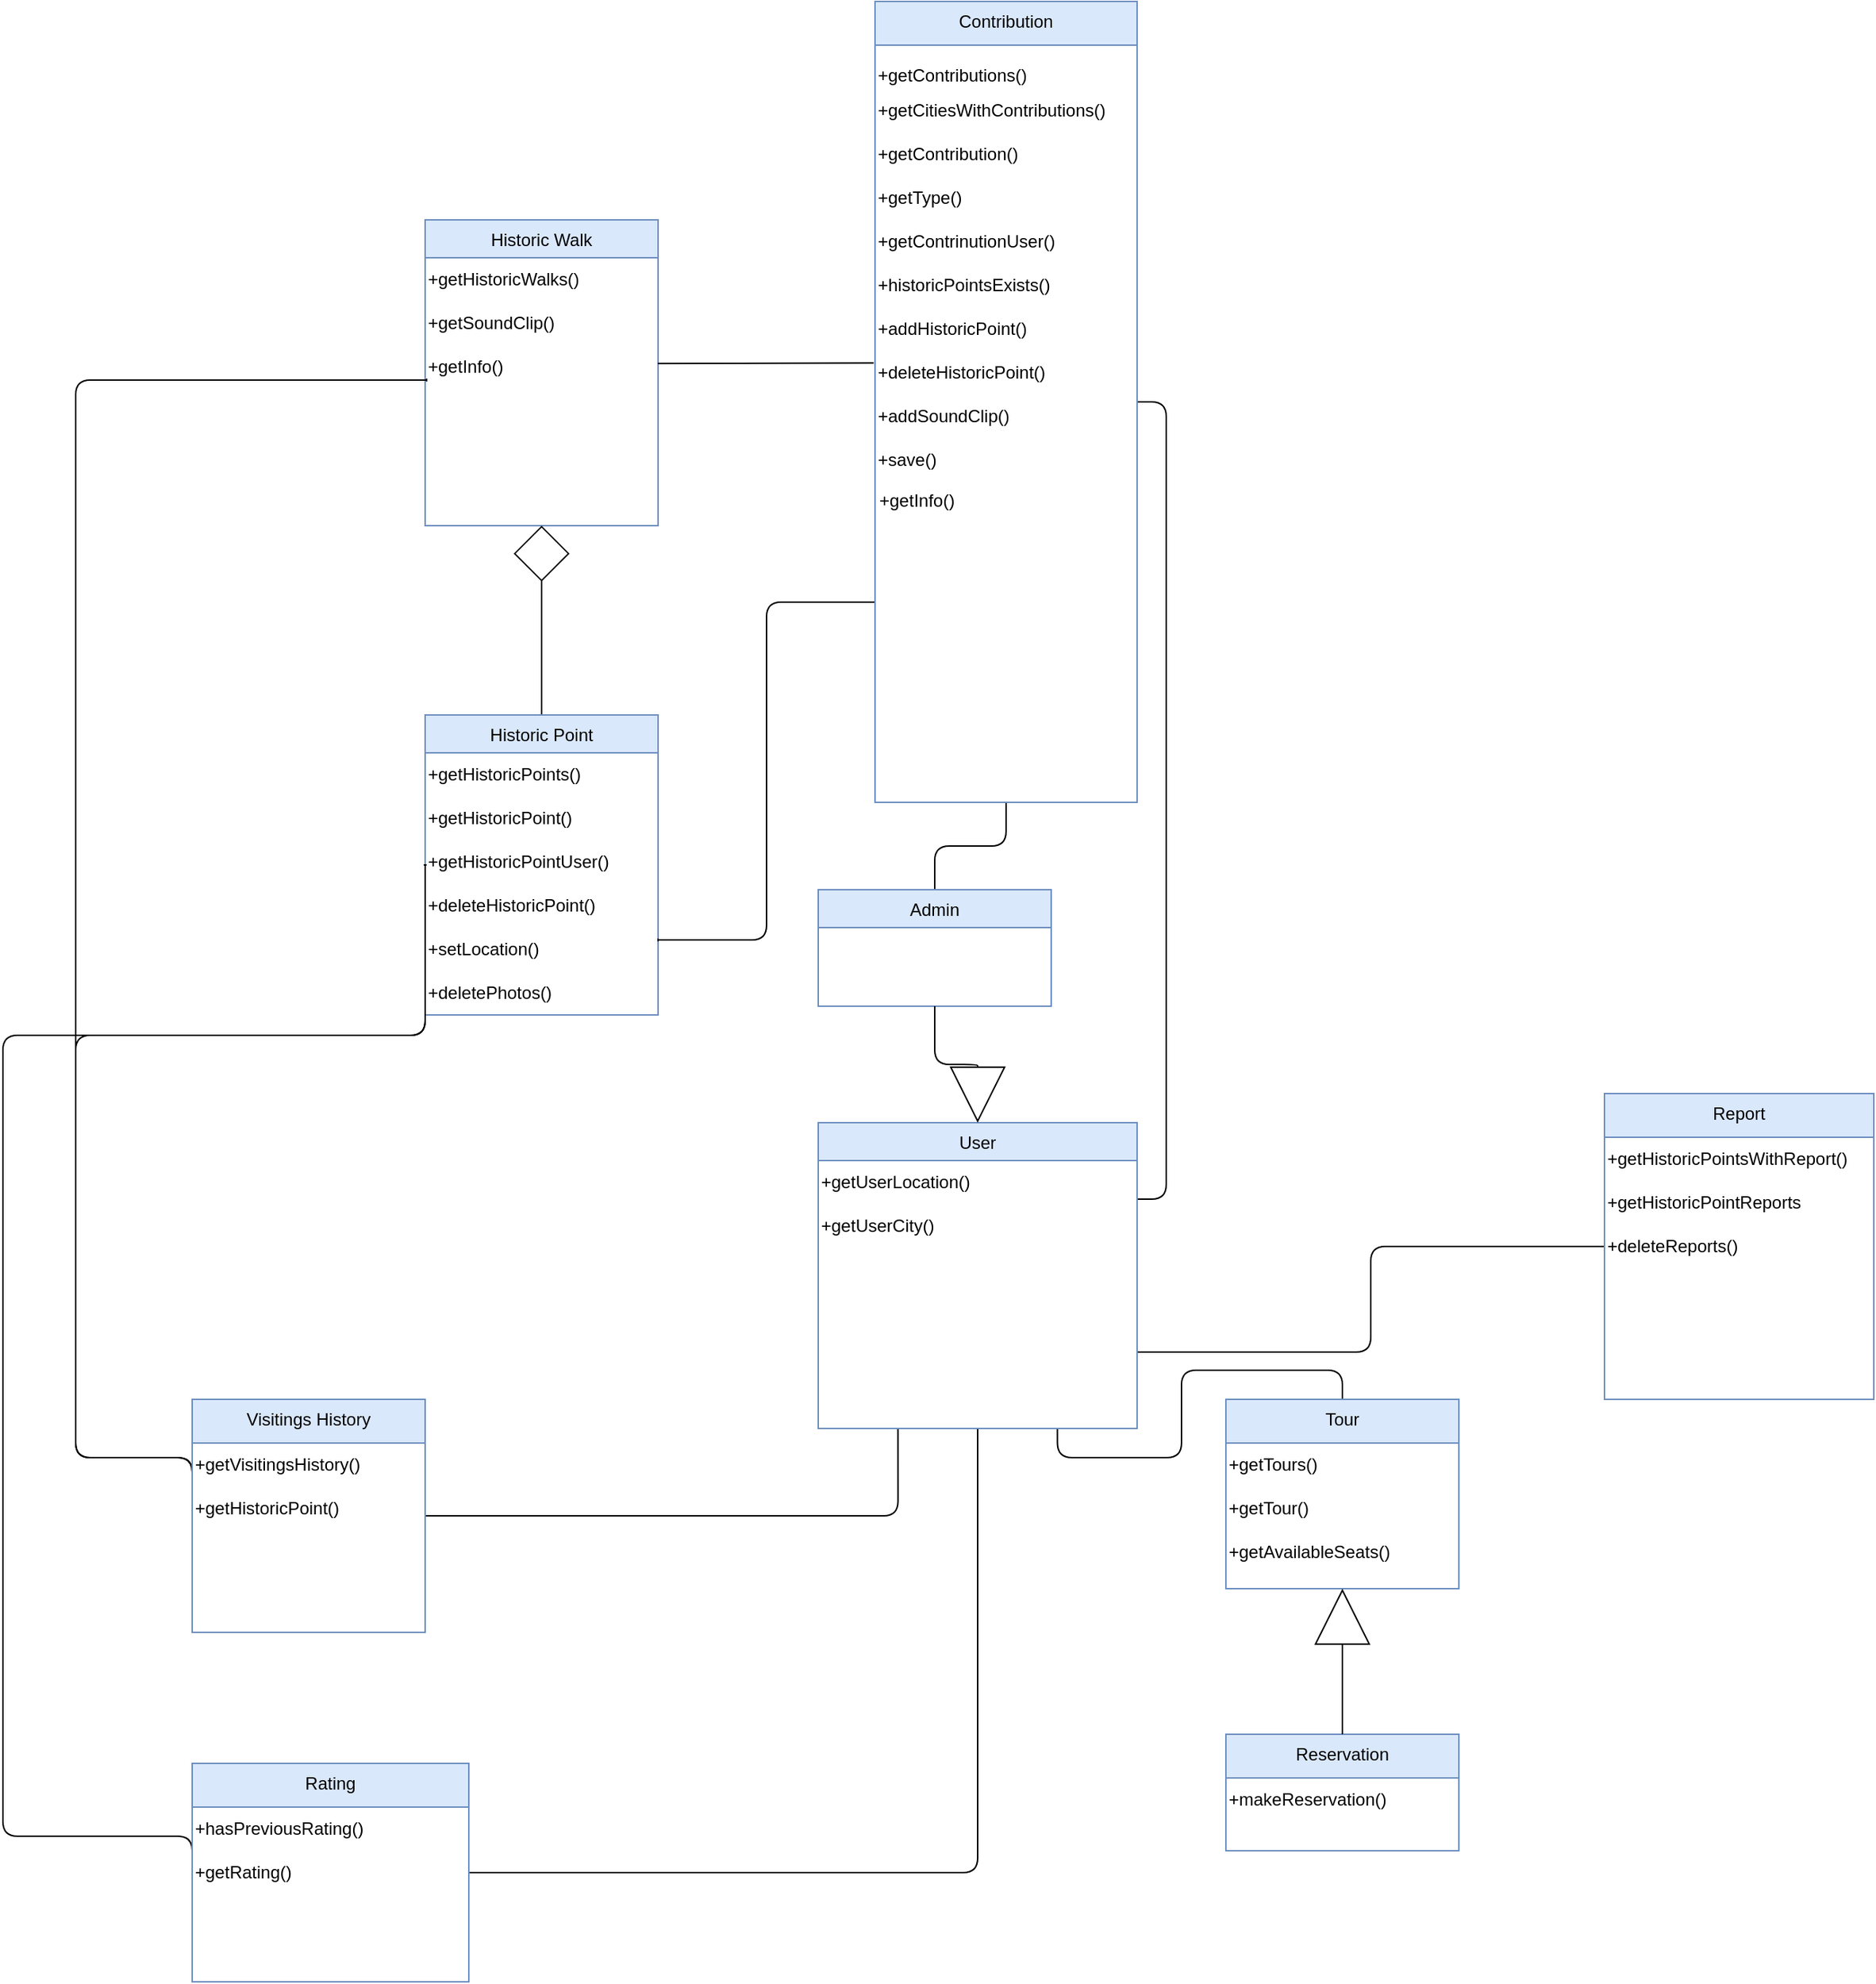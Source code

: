 <mxfile scale="1" border="0" version="24.3.1" type="device">
  <diagram id="C5RBs43oDa-KdzZeNtuy" name="Page-1">
    <mxGraphModel dx="1832" dy="1246" grid="1" gridSize="10" guides="1" tooltips="1" connect="1" arrows="1" fold="1" page="0" pageScale="1" pageWidth="827" pageHeight="1169" math="0" shadow="0">
      <root>
        <mxCell id="WIyWlLk6GJQsqaUBKTNV-0" />
        <mxCell id="WIyWlLk6GJQsqaUBKTNV-1" parent="WIyWlLk6GJQsqaUBKTNV-0" />
        <mxCell id="bsr2JzsDGpliFacVa8tp-28" style="edgeStyle=orthogonalEdgeStyle;rounded=1;orthogonalLoop=1;jettySize=auto;html=1;entryX=1;entryY=0.5;entryDx=0;entryDy=0;elbow=vertical;strokeColor=default;align=center;verticalAlign=middle;fontFamily=Helvetica;fontSize=11;fontColor=default;labelBackgroundColor=default;endArrow=baseDash;endFill=0;endSize=0;curved=0;exitX=1;exitY=0.25;exitDx=0;exitDy=0;" parent="WIyWlLk6GJQsqaUBKTNV-1" source="zkfFHV4jXpPFQw0GAbJ--0" target="bsr2JzsDGpliFacVa8tp-23" edge="1">
          <mxGeometry relative="1" as="geometry">
            <mxPoint x="470" y="210" as="targetPoint" />
            <mxPoint x="300" y="300" as="sourcePoint" />
          </mxGeometry>
        </mxCell>
        <mxCell id="zUq5NCEqegHWFDylE37C-0" style="edgeStyle=orthogonalEdgeStyle;rounded=1;orthogonalLoop=1;jettySize=auto;html=1;exitX=0.25;exitY=1;exitDx=0;exitDy=0;entryX=1;entryY=0.5;entryDx=0;entryDy=0;strokeColor=default;align=center;verticalAlign=middle;fontFamily=Helvetica;fontSize=11;fontColor=default;labelBackgroundColor=default;elbow=vertical;endArrow=baseDash;endFill=0;endSize=0;curved=0;" parent="WIyWlLk6GJQsqaUBKTNV-1" source="zkfFHV4jXpPFQw0GAbJ--0" target="QDSni_5rcuFRXUx2FW-I-1" edge="1">
          <mxGeometry relative="1" as="geometry" />
        </mxCell>
        <mxCell id="zUq5NCEqegHWFDylE37C-11" style="edgeStyle=orthogonalEdgeStyle;rounded=1;orthogonalLoop=1;jettySize=auto;html=1;exitX=0.75;exitY=1;exitDx=0;exitDy=0;entryX=0.5;entryY=0;entryDx=0;entryDy=0;strokeColor=default;align=center;verticalAlign=middle;fontFamily=Helvetica;fontSize=11;fontColor=default;labelBackgroundColor=default;elbow=vertical;endArrow=baseDash;endFill=0;endSize=0;curved=0;" parent="WIyWlLk6GJQsqaUBKTNV-1" source="zkfFHV4jXpPFQw0GAbJ--0" target="zUq5NCEqegHWFDylE37C-9" edge="1">
          <mxGeometry relative="1" as="geometry" />
        </mxCell>
        <mxCell id="zUq5NCEqegHWFDylE37C-16" style="edgeStyle=orthogonalEdgeStyle;curved=0;rounded=1;orthogonalLoop=1;jettySize=auto;html=1;exitX=1;exitY=0.75;exitDx=0;exitDy=0;entryX=0;entryY=0.5;entryDx=0;entryDy=0;strokeColor=default;align=center;verticalAlign=middle;fontFamily=Helvetica;fontSize=11;fontColor=default;labelBackgroundColor=default;elbow=vertical;endArrow=baseDash;endFill=0;endSize=0;" parent="WIyWlLk6GJQsqaUBKTNV-1" source="zkfFHV4jXpPFQw0GAbJ--0" target="zUq5NCEqegHWFDylE37C-14" edge="1">
          <mxGeometry relative="1" as="geometry" />
        </mxCell>
        <mxCell id="8z3VggayICDRH4DMrNTs-2" style="edgeStyle=orthogonalEdgeStyle;curved=0;rounded=1;orthogonalLoop=1;jettySize=auto;html=1;entryX=1;entryY=0.5;entryDx=0;entryDy=0;strokeColor=default;align=center;verticalAlign=middle;fontFamily=Helvetica;fontSize=11;fontColor=default;labelBackgroundColor=default;elbow=vertical;endArrow=baseDash;endFill=0;endSize=0;exitX=0.5;exitY=1;exitDx=0;exitDy=0;" parent="WIyWlLk6GJQsqaUBKTNV-1" source="zkfFHV4jXpPFQw0GAbJ--0" target="8z3VggayICDRH4DMrNTs-0" edge="1">
          <mxGeometry relative="1" as="geometry">
            <mxPoint x="600" y="410" as="sourcePoint" />
          </mxGeometry>
        </mxCell>
        <mxCell id="zkfFHV4jXpPFQw0GAbJ--0" value="User" style="swimlane;fontStyle=0;align=center;verticalAlign=top;childLayout=stackLayout;horizontal=1;startSize=26;horizontalStack=0;resizeParent=1;resizeLast=0;collapsible=1;marginBottom=0;rounded=0;shadow=0;strokeWidth=1;fillColor=#dae8fc;strokeColor=#6c8ebf;" parent="WIyWlLk6GJQsqaUBKTNV-1" vertex="1">
          <mxGeometry x="80" y="300" width="219" height="210" as="geometry">
            <mxRectangle x="230" y="140" width="160" height="26" as="alternateBounds" />
          </mxGeometry>
        </mxCell>
        <mxCell id="PeVvWe90pOe181X5HO2e-9" value="+getUserLocation()" style="text;html=1;align=left;verticalAlign=middle;resizable=0;points=[];autosize=1;strokeColor=none;fillColor=none;" parent="zkfFHV4jXpPFQw0GAbJ--0" vertex="1">
          <mxGeometry y="26" width="219" height="30" as="geometry" />
        </mxCell>
        <mxCell id="PeVvWe90pOe181X5HO2e-10" value="+getUserCity()" style="text;html=1;align=left;verticalAlign=middle;resizable=0;points=[];autosize=1;strokeColor=none;fillColor=none;" parent="zkfFHV4jXpPFQw0GAbJ--0" vertex="1">
          <mxGeometry y="56" width="219" height="30" as="geometry" />
        </mxCell>
        <mxCell id="BegZMJEPzeaYJY1QQMS8-6" style="edgeStyle=orthogonalEdgeStyle;curved=0;rounded=1;orthogonalLoop=1;jettySize=auto;html=1;exitX=0.5;exitY=0;exitDx=0;exitDy=0;entryX=0.5;entryY=1;entryDx=0;entryDy=0;strokeColor=default;align=center;verticalAlign=middle;fontFamily=Helvetica;fontSize=11;fontColor=default;labelBackgroundColor=default;elbow=vertical;endArrow=baseDash;endFill=0;endSize=0;" parent="WIyWlLk6GJQsqaUBKTNV-1" source="zkfFHV4jXpPFQw0GAbJ--13" target="bsr2JzsDGpliFacVa8tp-23" edge="1">
          <mxGeometry relative="1" as="geometry" />
        </mxCell>
        <mxCell id="zkfFHV4jXpPFQw0GAbJ--13" value="Admin" style="swimlane;fontStyle=0;align=center;verticalAlign=top;childLayout=stackLayout;horizontal=1;startSize=26;horizontalStack=0;resizeParent=1;resizeLast=0;collapsible=1;marginBottom=0;rounded=0;shadow=0;strokeWidth=1;fillColor=#dae8fc;strokeColor=#6c8ebf;" parent="WIyWlLk6GJQsqaUBKTNV-1" vertex="1">
          <mxGeometry x="80" y="140" width="160" height="80" as="geometry">
            <mxRectangle x="340" y="380" width="170" height="26" as="alternateBounds" />
          </mxGeometry>
        </mxCell>
        <mxCell id="zkfFHV4jXpPFQw0GAbJ--16" value="" style="endArrow=block;endSize=36;endFill=0;shadow=0;strokeWidth=1;rounded=1;edgeStyle=orthogonalEdgeStyle;elbow=vertical;curved=0;" parent="WIyWlLk6GJQsqaUBKTNV-1" source="zkfFHV4jXpPFQw0GAbJ--13" target="zkfFHV4jXpPFQw0GAbJ--0" edge="1">
          <mxGeometry width="160" relative="1" as="geometry">
            <mxPoint x="-220" y="473" as="sourcePoint" />
            <mxPoint x="-120" y="371" as="targetPoint" />
          </mxGeometry>
        </mxCell>
        <mxCell id="bsr2JzsDGpliFacVa8tp-2" value="Historic Walk" style="swimlane;fontStyle=0;align=center;verticalAlign=top;childLayout=stackLayout;horizontal=1;startSize=26;horizontalStack=0;resizeParent=1;resizeLast=0;collapsible=1;marginBottom=0;rounded=0;shadow=0;strokeWidth=1;fillColor=#dae8fc;strokeColor=#6c8ebf;" parent="WIyWlLk6GJQsqaUBKTNV-1" vertex="1">
          <mxGeometry x="-190" y="-320" width="160" height="210" as="geometry">
            <mxRectangle x="230" y="140" width="160" height="26" as="alternateBounds" />
          </mxGeometry>
        </mxCell>
        <mxCell id="PeVvWe90pOe181X5HO2e-0" value="+getHistoricWalks()" style="text;html=1;align=left;verticalAlign=middle;resizable=0;points=[];autosize=1;strokeColor=none;fillColor=none;" parent="bsr2JzsDGpliFacVa8tp-2" vertex="1">
          <mxGeometry y="26" width="160" height="30" as="geometry" />
        </mxCell>
        <mxCell id="PeVvWe90pOe181X5HO2e-7" value="+getSoundClip()" style="text;html=1;align=left;verticalAlign=middle;resizable=0;points=[];autosize=1;strokeColor=none;fillColor=none;" parent="bsr2JzsDGpliFacVa8tp-2" vertex="1">
          <mxGeometry y="56" width="160" height="30" as="geometry" />
        </mxCell>
        <mxCell id="PeVvWe90pOe181X5HO2e-8" value="+getInfo()" style="text;html=1;align=left;verticalAlign=middle;resizable=0;points=[];autosize=1;strokeColor=none;fillColor=none;" parent="bsr2JzsDGpliFacVa8tp-2" vertex="1">
          <mxGeometry y="86" width="160" height="30" as="geometry" />
        </mxCell>
        <mxCell id="bsr2JzsDGpliFacVa8tp-4" style="edgeStyle=orthogonalEdgeStyle;rounded=1;orthogonalLoop=1;jettySize=auto;html=1;exitX=0.5;exitY=0;exitDx=0;exitDy=0;entryX=0.5;entryY=1;entryDx=0;entryDy=0;endSize=36;endArrow=diamond;endFill=0;curved=0;" parent="WIyWlLk6GJQsqaUBKTNV-1" source="bsr2JzsDGpliFacVa8tp-3" target="bsr2JzsDGpliFacVa8tp-2" edge="1">
          <mxGeometry relative="1" as="geometry">
            <mxPoint x="-220" y="270.0" as="sourcePoint" />
            <mxPoint x="-220" y="40" as="targetPoint" />
          </mxGeometry>
        </mxCell>
        <mxCell id="bsr2JzsDGpliFacVa8tp-3" value="Historic Point" style="swimlane;fontStyle=0;align=center;verticalAlign=top;childLayout=stackLayout;horizontal=1;startSize=26;horizontalStack=0;resizeParent=1;resizeLast=0;collapsible=1;marginBottom=0;rounded=0;shadow=0;strokeWidth=1;fillColor=#dae8fc;strokeColor=#6c8ebf;" parent="WIyWlLk6GJQsqaUBKTNV-1" vertex="1">
          <mxGeometry x="-190" y="20" width="160" height="206" as="geometry">
            <mxRectangle x="230" y="140" width="160" height="26" as="alternateBounds" />
          </mxGeometry>
        </mxCell>
        <mxCell id="PzROLB26hBD0BXSpcAYr-3" value="+getHistoricPoints()" style="text;html=1;align=left;verticalAlign=middle;resizable=0;points=[];autosize=1;strokeColor=none;fillColor=none;" parent="bsr2JzsDGpliFacVa8tp-3" vertex="1">
          <mxGeometry y="26" width="160" height="30" as="geometry" />
        </mxCell>
        <mxCell id="PzROLB26hBD0BXSpcAYr-4" value="+getHistoricPoint()" style="text;html=1;align=left;verticalAlign=middle;resizable=0;points=[];autosize=1;strokeColor=none;fillColor=none;" parent="bsr2JzsDGpliFacVa8tp-3" vertex="1">
          <mxGeometry y="56" width="160" height="30" as="geometry" />
        </mxCell>
        <mxCell id="kzkstWHmtSMQvsNlLrVd-15" value="+getHistoricPointUser()" style="text;html=1;align=left;verticalAlign=middle;resizable=0;points=[];autosize=1;strokeColor=none;fillColor=none;" vertex="1" parent="bsr2JzsDGpliFacVa8tp-3">
          <mxGeometry y="86" width="160" height="30" as="geometry" />
        </mxCell>
        <mxCell id="kzkstWHmtSMQvsNlLrVd-17" value="+deleteHistoricPoint()" style="text;html=1;align=left;verticalAlign=middle;resizable=0;points=[];autosize=1;strokeColor=none;fillColor=none;" vertex="1" parent="bsr2JzsDGpliFacVa8tp-3">
          <mxGeometry y="116" width="160" height="30" as="geometry" />
        </mxCell>
        <mxCell id="kzkstWHmtSMQvsNlLrVd-18" value="+setLocation()" style="text;html=1;align=left;verticalAlign=middle;resizable=0;points=[];autosize=1;strokeColor=none;fillColor=none;" vertex="1" parent="bsr2JzsDGpliFacVa8tp-3">
          <mxGeometry y="146" width="160" height="30" as="geometry" />
        </mxCell>
        <mxCell id="kzkstWHmtSMQvsNlLrVd-19" value="+deletePhotos()" style="text;html=1;align=left;verticalAlign=middle;resizable=0;points=[];autosize=1;strokeColor=none;fillColor=none;" vertex="1" parent="bsr2JzsDGpliFacVa8tp-3">
          <mxGeometry y="176" width="160" height="30" as="geometry" />
        </mxCell>
        <mxCell id="zUq5NCEqegHWFDylE37C-26" style="edgeStyle=orthogonalEdgeStyle;curved=0;rounded=1;orthogonalLoop=1;jettySize=auto;html=1;exitX=0;exitY=0.75;exitDx=0;exitDy=0;entryX=1;entryY=0.75;entryDx=0;entryDy=0;strokeColor=default;align=center;verticalAlign=middle;fontFamily=Helvetica;fontSize=11;fontColor=default;labelBackgroundColor=default;elbow=vertical;endArrow=baseDash;endFill=0;endSize=0;" parent="WIyWlLk6GJQsqaUBKTNV-1" source="bsr2JzsDGpliFacVa8tp-23" target="bsr2JzsDGpliFacVa8tp-3" edge="1">
          <mxGeometry relative="1" as="geometry" />
        </mxCell>
        <mxCell id="bsr2JzsDGpliFacVa8tp-23" value="Contribution" style="swimlane;fontStyle=0;align=center;verticalAlign=top;childLayout=stackLayout;horizontal=1;startSize=30;horizontalStack=0;resizeParent=1;resizeLast=0;collapsible=1;marginBottom=0;rounded=0;shadow=0;strokeWidth=1;fillColor=#dae8fc;strokeColor=#6c8ebf;" parent="WIyWlLk6GJQsqaUBKTNV-1" vertex="1">
          <mxGeometry x="119" y="-470" width="180" height="550" as="geometry">
            <mxRectangle x="550" y="140" width="160" height="26" as="alternateBounds" />
          </mxGeometry>
        </mxCell>
        <mxCell id="orSYy-pBOflSz12R5y3--17" value="+getContributions()" style="text;html=1;align=left;verticalAlign=bottom;resizable=0;points=[];autosize=1;strokeColor=none;fillColor=none;labelPosition=center;verticalLabelPosition=middle;" parent="bsr2JzsDGpliFacVa8tp-23" vertex="1">
          <mxGeometry y="30" width="180" height="30" as="geometry" />
        </mxCell>
        <mxCell id="orSYy-pBOflSz12R5y3--18" value="+getCitiesWithContributions()" style="text;html=1;align=left;verticalAlign=middle;resizable=0;points=[];autosize=1;strokeColor=none;fillColor=none;" parent="bsr2JzsDGpliFacVa8tp-23" vertex="1">
          <mxGeometry y="60" width="180" height="30" as="geometry" />
        </mxCell>
        <mxCell id="orSYy-pBOflSz12R5y3--22" value="+getContribution()" style="text;html=1;align=left;verticalAlign=middle;resizable=0;points=[];autosize=1;strokeColor=none;fillColor=none;" parent="bsr2JzsDGpliFacVa8tp-23" vertex="1">
          <mxGeometry y="90" width="180" height="30" as="geometry" />
        </mxCell>
        <mxCell id="orSYy-pBOflSz12R5y3--23" value="+getType()" style="text;html=1;align=left;verticalAlign=middle;resizable=0;points=[];autosize=1;strokeColor=none;fillColor=none;" parent="bsr2JzsDGpliFacVa8tp-23" vertex="1">
          <mxGeometry y="120" width="180" height="30" as="geometry" />
        </mxCell>
        <mxCell id="orSYy-pBOflSz12R5y3--24" value="+getContrinutionUser()" style="text;html=1;align=left;verticalAlign=middle;resizable=0;points=[];autosize=1;strokeColor=none;fillColor=none;" parent="bsr2JzsDGpliFacVa8tp-23" vertex="1">
          <mxGeometry y="150" width="180" height="30" as="geometry" />
        </mxCell>
        <mxCell id="PzROLB26hBD0BXSpcAYr-5" value="+historicPointsExists()" style="text;html=1;align=left;verticalAlign=middle;resizable=0;points=[];autosize=1;strokeColor=none;fillColor=none;" parent="bsr2JzsDGpliFacVa8tp-23" vertex="1">
          <mxGeometry y="180" width="180" height="30" as="geometry" />
        </mxCell>
        <mxCell id="PzROLB26hBD0BXSpcAYr-6" value="+addHistoricPoint()" style="text;html=1;align=left;verticalAlign=middle;resizable=0;points=[];autosize=1;strokeColor=none;fillColor=none;" parent="bsr2JzsDGpliFacVa8tp-23" vertex="1">
          <mxGeometry y="210" width="180" height="30" as="geometry" />
        </mxCell>
        <mxCell id="PzROLB26hBD0BXSpcAYr-7" value="+deleteHistoricPoint()" style="text;html=1;align=left;verticalAlign=middle;resizable=0;points=[];autosize=1;strokeColor=none;fillColor=none;" parent="bsr2JzsDGpliFacVa8tp-23" vertex="1">
          <mxGeometry y="240" width="180" height="30" as="geometry" />
        </mxCell>
        <mxCell id="PzROLB26hBD0BXSpcAYr-9" value="+addSoundClip()" style="text;html=1;align=left;verticalAlign=middle;resizable=0;points=[];autosize=1;strokeColor=none;fillColor=none;" parent="bsr2JzsDGpliFacVa8tp-23" vertex="1">
          <mxGeometry y="270" width="180" height="30" as="geometry" />
        </mxCell>
        <mxCell id="kzkstWHmtSMQvsNlLrVd-4" value="+save()" style="text;html=1;align=left;verticalAlign=middle;resizable=0;points=[];autosize=1;strokeColor=none;fillColor=none;" vertex="1" parent="bsr2JzsDGpliFacVa8tp-23">
          <mxGeometry y="300" width="180" height="30" as="geometry" />
        </mxCell>
        <mxCell id="zUq5NCEqegHWFDylE37C-2" style="edgeStyle=orthogonalEdgeStyle;rounded=1;orthogonalLoop=1;jettySize=auto;html=1;exitX=0;exitY=0.5;exitDx=0;exitDy=0;strokeColor=default;align=center;verticalAlign=middle;fontFamily=Helvetica;fontSize=11;fontColor=default;labelBackgroundColor=default;elbow=vertical;endArrow=baseDash;entryX=0;entryY=0.5;entryDx=0;entryDy=0;endFill=0;endSize=0;curved=0;" parent="WIyWlLk6GJQsqaUBKTNV-1" source="QDSni_5rcuFRXUx2FW-I-1" target="bsr2JzsDGpliFacVa8tp-3" edge="1">
          <mxGeometry relative="1" as="geometry">
            <mxPoint x="-210" y="360" as="targetPoint" />
            <Array as="points">
              <mxPoint x="-430" y="530" />
              <mxPoint x="-430" y="240" />
            </Array>
          </mxGeometry>
        </mxCell>
        <mxCell id="zUq5NCEqegHWFDylE37C-22" style="edgeStyle=orthogonalEdgeStyle;curved=0;rounded=1;orthogonalLoop=1;jettySize=auto;html=1;exitX=0;exitY=0.5;exitDx=0;exitDy=0;strokeColor=default;align=center;verticalAlign=middle;fontFamily=Helvetica;fontSize=11;fontColor=default;labelBackgroundColor=default;elbow=vertical;endArrow=baseDash;endFill=0;endSize=0;entryX=0.006;entryY=0.833;entryDx=0;entryDy=0;entryPerimeter=0;" parent="WIyWlLk6GJQsqaUBKTNV-1" source="QDSni_5rcuFRXUx2FW-I-1" edge="1">
          <mxGeometry relative="1" as="geometry">
            <Array as="points">
              <mxPoint x="-350" y="530" />
              <mxPoint x="-430" y="530" />
              <mxPoint x="-430" y="-210" />
            </Array>
            <mxPoint x="-189.04" y="-209.01" as="targetPoint" />
          </mxGeometry>
        </mxCell>
        <mxCell id="QDSni_5rcuFRXUx2FW-I-1" value="Visitings History" style="swimlane;fontStyle=0;align=center;verticalAlign=top;childLayout=stackLayout;horizontal=1;startSize=30;horizontalStack=0;resizeParent=1;resizeLast=0;collapsible=1;marginBottom=0;rounded=0;shadow=0;strokeWidth=1;fillColor=#dae8fc;strokeColor=#6c8ebf;" parent="WIyWlLk6GJQsqaUBKTNV-1" vertex="1">
          <mxGeometry x="-350" y="490" width="160" height="160" as="geometry">
            <mxRectangle x="550" y="140" width="160" height="26" as="alternateBounds" />
          </mxGeometry>
        </mxCell>
        <mxCell id="orSYy-pBOflSz12R5y3--7" value="+getVisitingsHistory()" style="text;html=1;align=left;verticalAlign=middle;resizable=0;points=[];autosize=1;strokeColor=none;fillColor=none;" parent="QDSni_5rcuFRXUx2FW-I-1" vertex="1">
          <mxGeometry y="30" width="160" height="30" as="geometry" />
        </mxCell>
        <mxCell id="orSYy-pBOflSz12R5y3--26" value="+getHistoricPoint()" style="text;html=1;align=left;verticalAlign=middle;resizable=0;points=[];autosize=1;strokeColor=none;fillColor=none;" parent="QDSni_5rcuFRXUx2FW-I-1" vertex="1">
          <mxGeometry y="60" width="160" height="30" as="geometry" />
        </mxCell>
        <mxCell id="zUq5NCEqegHWFDylE37C-9" value="Tour" style="swimlane;fontStyle=0;align=center;verticalAlign=top;childLayout=stackLayout;horizontal=1;startSize=30;horizontalStack=0;resizeParent=1;resizeLast=0;collapsible=1;marginBottom=0;rounded=0;shadow=0;strokeWidth=1;fillColor=#dae8fc;strokeColor=#6c8ebf;" parent="WIyWlLk6GJQsqaUBKTNV-1" vertex="1">
          <mxGeometry x="360" y="490" width="160" height="130" as="geometry">
            <mxRectangle x="550" y="140" width="160" height="26" as="alternateBounds" />
          </mxGeometry>
        </mxCell>
        <mxCell id="kzkstWHmtSMQvsNlLrVd-8" value="+getTours()" style="text;html=1;align=left;verticalAlign=middle;resizable=0;points=[];autosize=1;strokeColor=none;fillColor=none;" vertex="1" parent="zUq5NCEqegHWFDylE37C-9">
          <mxGeometry y="30" width="160" height="30" as="geometry" />
        </mxCell>
        <mxCell id="kzkstWHmtSMQvsNlLrVd-9" value="+getTour()" style="text;html=1;align=left;verticalAlign=middle;resizable=0;points=[];autosize=1;strokeColor=none;fillColor=none;" vertex="1" parent="zUq5NCEqegHWFDylE37C-9">
          <mxGeometry y="60" width="160" height="30" as="geometry" />
        </mxCell>
        <mxCell id="kzkstWHmtSMQvsNlLrVd-10" value="+getAvailableSeats()" style="text;html=1;align=left;verticalAlign=middle;resizable=0;points=[];autosize=1;strokeColor=none;fillColor=none;" vertex="1" parent="zUq5NCEqegHWFDylE37C-9">
          <mxGeometry y="90" width="160" height="30" as="geometry" />
        </mxCell>
        <mxCell id="zUq5NCEqegHWFDylE37C-10" value="Reservation" style="swimlane;fontStyle=0;align=center;verticalAlign=top;childLayout=stackLayout;horizontal=1;startSize=30;horizontalStack=0;resizeParent=1;resizeLast=0;collapsible=1;marginBottom=0;rounded=0;shadow=0;strokeWidth=1;fillColor=#dae8fc;strokeColor=#6c8ebf;" parent="WIyWlLk6GJQsqaUBKTNV-1" vertex="1">
          <mxGeometry x="360" y="720" width="160" height="80" as="geometry">
            <mxRectangle x="550" y="140" width="160" height="26" as="alternateBounds" />
          </mxGeometry>
        </mxCell>
        <mxCell id="kzkstWHmtSMQvsNlLrVd-11" value="+makeReservation()" style="text;html=1;align=left;verticalAlign=middle;resizable=0;points=[];autosize=1;strokeColor=none;fillColor=none;" vertex="1" parent="zUq5NCEqegHWFDylE37C-10">
          <mxGeometry y="30" width="160" height="30" as="geometry" />
        </mxCell>
        <mxCell id="zUq5NCEqegHWFDylE37C-14" value="Report" style="swimlane;fontStyle=0;align=center;verticalAlign=top;childLayout=stackLayout;horizontal=1;startSize=30;horizontalStack=0;resizeParent=1;resizeLast=0;collapsible=1;marginBottom=0;rounded=0;shadow=0;strokeWidth=1;fillColor=#dae8fc;strokeColor=#6c8ebf;" parent="WIyWlLk6GJQsqaUBKTNV-1" vertex="1">
          <mxGeometry x="620" y="280" width="185" height="210" as="geometry">
            <mxRectangle x="550" y="140" width="160" height="26" as="alternateBounds" />
          </mxGeometry>
        </mxCell>
        <mxCell id="kzkstWHmtSMQvsNlLrVd-12" value="+getHistoricPointsWithReport()" style="text;html=1;align=left;verticalAlign=middle;resizable=0;points=[];autosize=1;strokeColor=none;fillColor=none;" vertex="1" parent="zUq5NCEqegHWFDylE37C-14">
          <mxGeometry y="30" width="185" height="30" as="geometry" />
        </mxCell>
        <mxCell id="kzkstWHmtSMQvsNlLrVd-14" value="+getHistoricPointReports" style="text;html=1;align=left;verticalAlign=middle;resizable=0;points=[];autosize=1;strokeColor=none;fillColor=none;" vertex="1" parent="zUq5NCEqegHWFDylE37C-14">
          <mxGeometry y="60" width="185" height="30" as="geometry" />
        </mxCell>
        <mxCell id="kzkstWHmtSMQvsNlLrVd-16" value="+deleteReports()" style="text;html=1;align=left;verticalAlign=middle;resizable=0;points=[];autosize=1;strokeColor=none;fillColor=none;" vertex="1" parent="zUq5NCEqegHWFDylE37C-14">
          <mxGeometry y="90" width="185" height="30" as="geometry" />
        </mxCell>
        <mxCell id="8z3VggayICDRH4DMrNTs-6" style="edgeStyle=orthogonalEdgeStyle;curved=0;rounded=1;orthogonalLoop=1;jettySize=auto;html=1;exitX=0;exitY=0.5;exitDx=0;exitDy=0;entryX=0;entryY=0.5;entryDx=0;entryDy=0;strokeColor=default;align=center;verticalAlign=middle;fontFamily=Helvetica;fontSize=11;fontColor=default;labelBackgroundColor=default;elbow=vertical;endArrow=baseDash;endFill=0;endSize=0;" parent="WIyWlLk6GJQsqaUBKTNV-1" source="8z3VggayICDRH4DMrNTs-0" target="bsr2JzsDGpliFacVa8tp-3" edge="1">
          <mxGeometry relative="1" as="geometry">
            <Array as="points">
              <mxPoint x="-350" y="790" />
              <mxPoint x="-480" y="790" />
              <mxPoint x="-480" y="240" />
            </Array>
          </mxGeometry>
        </mxCell>
        <mxCell id="8z3VggayICDRH4DMrNTs-0" value="Rating" style="swimlane;fontStyle=0;align=center;verticalAlign=top;childLayout=stackLayout;horizontal=1;startSize=30;horizontalStack=0;resizeParent=1;resizeLast=0;collapsible=1;marginBottom=0;rounded=0;shadow=0;strokeWidth=1;fillColor=#dae8fc;strokeColor=#6c8ebf;" parent="WIyWlLk6GJQsqaUBKTNV-1" vertex="1">
          <mxGeometry x="-350" y="740" width="190" height="150" as="geometry">
            <mxRectangle x="550" y="140" width="160" height="26" as="alternateBounds" />
          </mxGeometry>
        </mxCell>
        <mxCell id="orSYy-pBOflSz12R5y3--28" value="+hasPreviousRating()" style="text;html=1;align=left;verticalAlign=middle;resizable=0;points=[];autosize=1;strokeColor=none;fillColor=none;" parent="8z3VggayICDRH4DMrNTs-0" vertex="1">
          <mxGeometry y="30" width="190" height="30" as="geometry" />
        </mxCell>
        <mxCell id="orSYy-pBOflSz12R5y3--29" value="+getRating()" style="text;html=1;align=left;verticalAlign=middle;resizable=0;points=[];autosize=1;strokeColor=none;fillColor=none;" parent="8z3VggayICDRH4DMrNTs-0" vertex="1">
          <mxGeometry y="60" width="190" height="30" as="geometry" />
        </mxCell>
        <mxCell id="8z3VggayICDRH4DMrNTs-5" value="" style="endArrow=block;endSize=36;endFill=0;shadow=0;strokeWidth=1;rounded=1;edgeStyle=orthogonalEdgeStyle;elbow=vertical;curved=0;exitX=0.5;exitY=0;exitDx=0;exitDy=0;entryX=0.5;entryY=1;entryDx=0;entryDy=0;" parent="WIyWlLk6GJQsqaUBKTNV-1" source="zUq5NCEqegHWFDylE37C-10" target="zUq5NCEqegHWFDylE37C-9" edge="1">
          <mxGeometry width="160" relative="1" as="geometry">
            <mxPoint x="370" y="320" as="sourcePoint" />
            <mxPoint x="580" y="530" as="targetPoint" />
          </mxGeometry>
        </mxCell>
        <mxCell id="orSYy-pBOflSz12R5y3--31" value="" style="endArrow=none;html=1;rounded=1;entryX=-0.005;entryY=0.276;entryDx=0;entryDy=0;entryPerimeter=0;exitX=0.999;exitY=0.422;exitDx=0;exitDy=0;curved=0;exitPerimeter=0;" parent="WIyWlLk6GJQsqaUBKTNV-1" target="PzROLB26hBD0BXSpcAYr-7" edge="1">
          <mxGeometry width="50" height="50" relative="1" as="geometry">
            <mxPoint x="-30.16" y="-221.34" as="sourcePoint" />
            <mxPoint x="10" y="-120" as="targetPoint" />
            <Array as="points" />
          </mxGeometry>
        </mxCell>
        <mxCell id="kzkstWHmtSMQvsNlLrVd-20" value="+getInfo()" style="text;html=1;align=left;verticalAlign=middle;resizable=0;points=[];autosize=1;strokeColor=none;fillColor=none;" vertex="1" parent="WIyWlLk6GJQsqaUBKTNV-1">
          <mxGeometry x="120" y="-142" width="80" height="30" as="geometry" />
        </mxCell>
      </root>
    </mxGraphModel>
  </diagram>
</mxfile>
